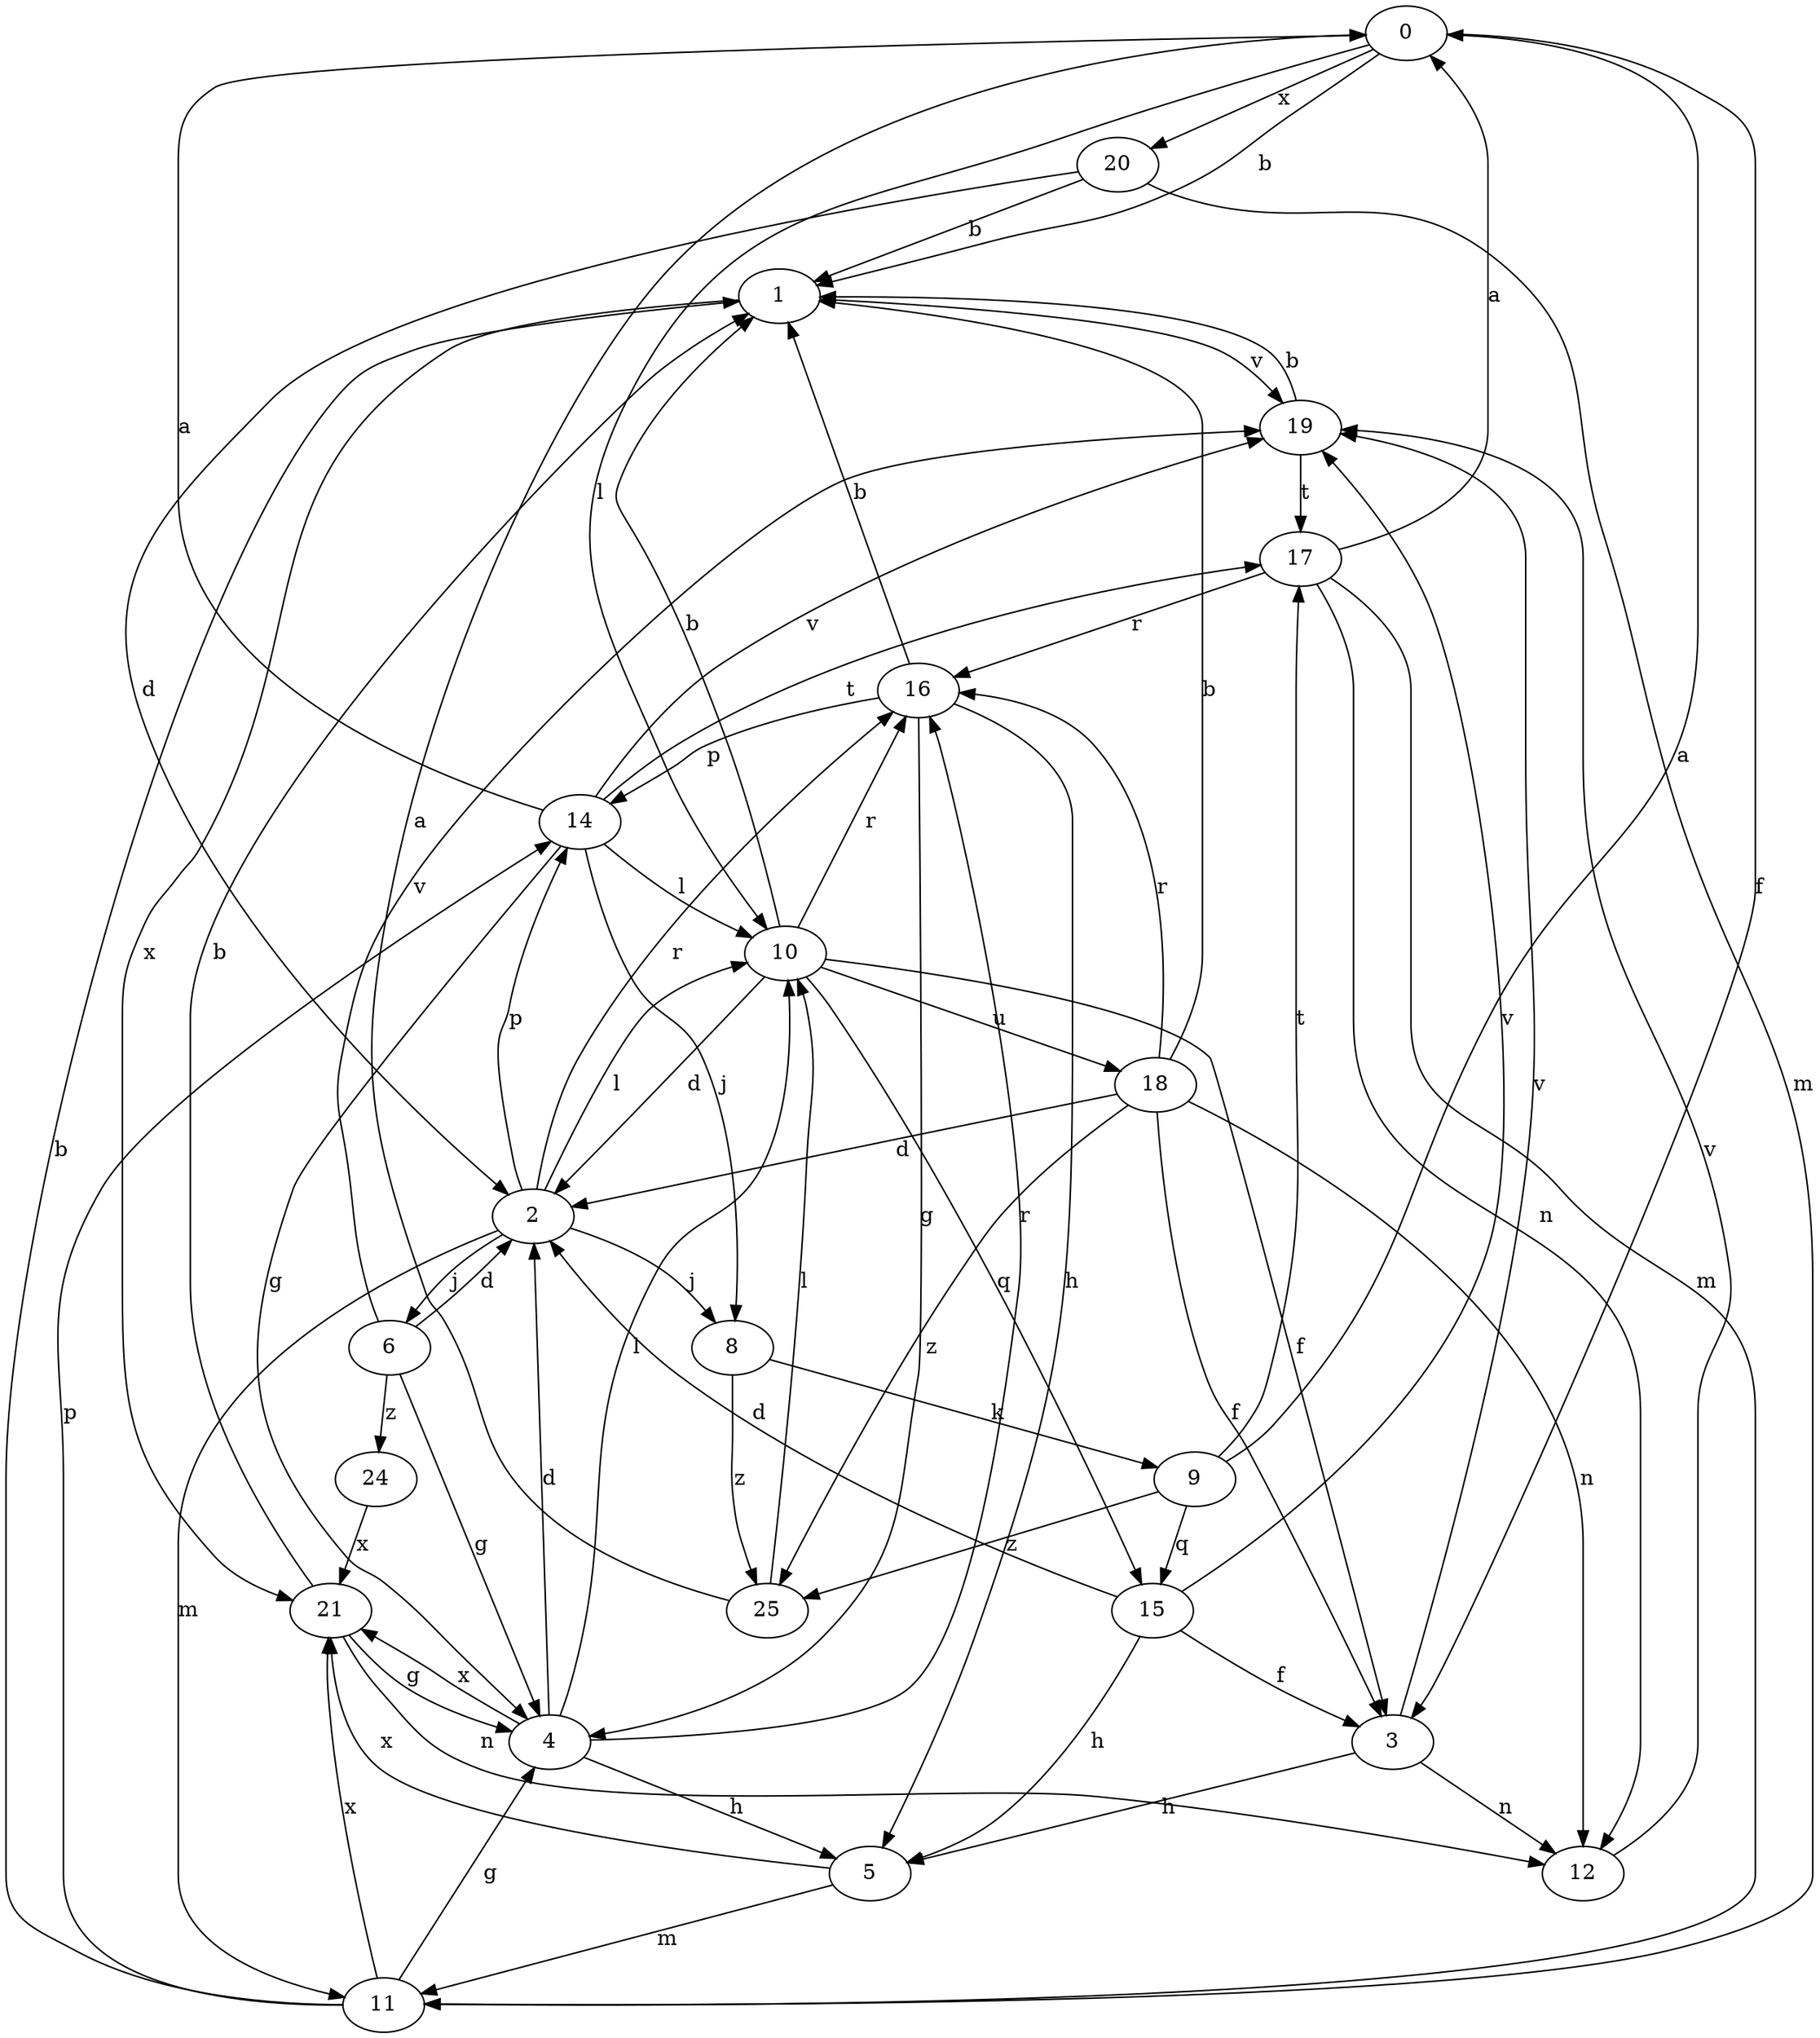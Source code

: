 strict digraph  {
0;
1;
2;
3;
4;
5;
6;
8;
9;
10;
11;
12;
14;
15;
16;
17;
18;
19;
20;
21;
24;
25;
0 -> 1  [label=b];
0 -> 3  [label=f];
0 -> 10  [label=l];
0 -> 20  [label=x];
1 -> 19  [label=v];
1 -> 21  [label=x];
2 -> 6  [label=j];
2 -> 8  [label=j];
2 -> 10  [label=l];
2 -> 11  [label=m];
2 -> 14  [label=p];
2 -> 16  [label=r];
3 -> 5  [label=h];
3 -> 12  [label=n];
3 -> 19  [label=v];
4 -> 2  [label=d];
4 -> 5  [label=h];
4 -> 10  [label=l];
4 -> 16  [label=r];
4 -> 21  [label=x];
5 -> 11  [label=m];
5 -> 21  [label=x];
6 -> 2  [label=d];
6 -> 4  [label=g];
6 -> 19  [label=v];
6 -> 24  [label=z];
8 -> 9  [label=k];
8 -> 25  [label=z];
9 -> 0  [label=a];
9 -> 15  [label=q];
9 -> 17  [label=t];
9 -> 25  [label=z];
10 -> 1  [label=b];
10 -> 2  [label=d];
10 -> 3  [label=f];
10 -> 15  [label=q];
10 -> 16  [label=r];
10 -> 18  [label=u];
11 -> 1  [label=b];
11 -> 4  [label=g];
11 -> 14  [label=p];
11 -> 21  [label=x];
12 -> 19  [label=v];
14 -> 0  [label=a];
14 -> 4  [label=g];
14 -> 8  [label=j];
14 -> 10  [label=l];
14 -> 17  [label=t];
14 -> 19  [label=v];
15 -> 2  [label=d];
15 -> 3  [label=f];
15 -> 5  [label=h];
15 -> 19  [label=v];
16 -> 1  [label=b];
16 -> 4  [label=g];
16 -> 5  [label=h];
16 -> 14  [label=p];
17 -> 0  [label=a];
17 -> 11  [label=m];
17 -> 12  [label=n];
17 -> 16  [label=r];
18 -> 1  [label=b];
18 -> 2  [label=d];
18 -> 3  [label=f];
18 -> 12  [label=n];
18 -> 16  [label=r];
18 -> 25  [label=z];
19 -> 1  [label=b];
19 -> 17  [label=t];
20 -> 1  [label=b];
20 -> 2  [label=d];
20 -> 11  [label=m];
21 -> 1  [label=b];
21 -> 4  [label=g];
21 -> 12  [label=n];
24 -> 21  [label=x];
25 -> 0  [label=a];
25 -> 10  [label=l];
}
